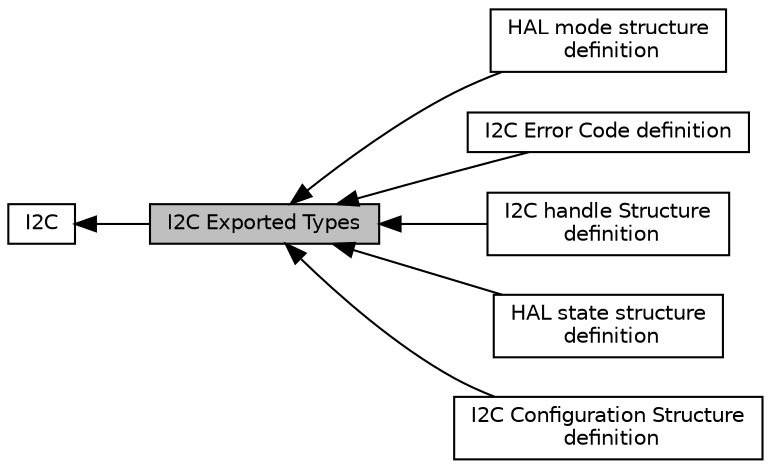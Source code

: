 digraph "I2C Exported Types"
{
  edge [fontname="Helvetica",fontsize="10",labelfontname="Helvetica",labelfontsize="10"];
  node [fontname="Helvetica",fontsize="10",shape=record];
  rankdir=LR;
  Node4 [label="HAL mode structure\l definition",height=0.2,width=0.4,color="black", fillcolor="white", style="filled",URL="$group___h_a_l__mode__structure__definition.html",tooltip="HAL Mode structure definition. "];
  Node1 [label="I2C",height=0.2,width=0.4,color="black", fillcolor="white", style="filled",URL="$group___i2_c.html",tooltip="I2C HAL module driver. "];
  Node5 [label="I2C Error Code definition",height=0.2,width=0.4,color="black", fillcolor="white", style="filled",URL="$group___i2_c___error___code__definition.html",tooltip="I2C Error Code definition. "];
  Node0 [label="I2C Exported Types",height=0.2,width=0.4,color="black", fillcolor="grey75", style="filled", fontcolor="black"];
  Node6 [label="I2C handle Structure\l definition",height=0.2,width=0.4,color="black", fillcolor="white", style="filled",URL="$group___i2_c__handle___structure__definition.html",tooltip="I2C handle Structure definition. "];
  Node3 [label="HAL state structure\l definition",height=0.2,width=0.4,color="black", fillcolor="white", style="filled",URL="$group___h_a_l__state__structure__definition.html",tooltip="HAL State structure definition. "];
  Node2 [label="I2C Configuration Structure\l definition",height=0.2,width=0.4,color="black", fillcolor="white", style="filled",URL="$group___i2_c___configuration___structure__definition.html",tooltip="I2C Configuration Structure definition. "];
  Node1->Node0 [shape=plaintext, dir="back", style="solid"];
  Node0->Node2 [shape=plaintext, dir="back", style="solid"];
  Node0->Node3 [shape=plaintext, dir="back", style="solid"];
  Node0->Node4 [shape=plaintext, dir="back", style="solid"];
  Node0->Node5 [shape=plaintext, dir="back", style="solid"];
  Node0->Node6 [shape=plaintext, dir="back", style="solid"];
}
